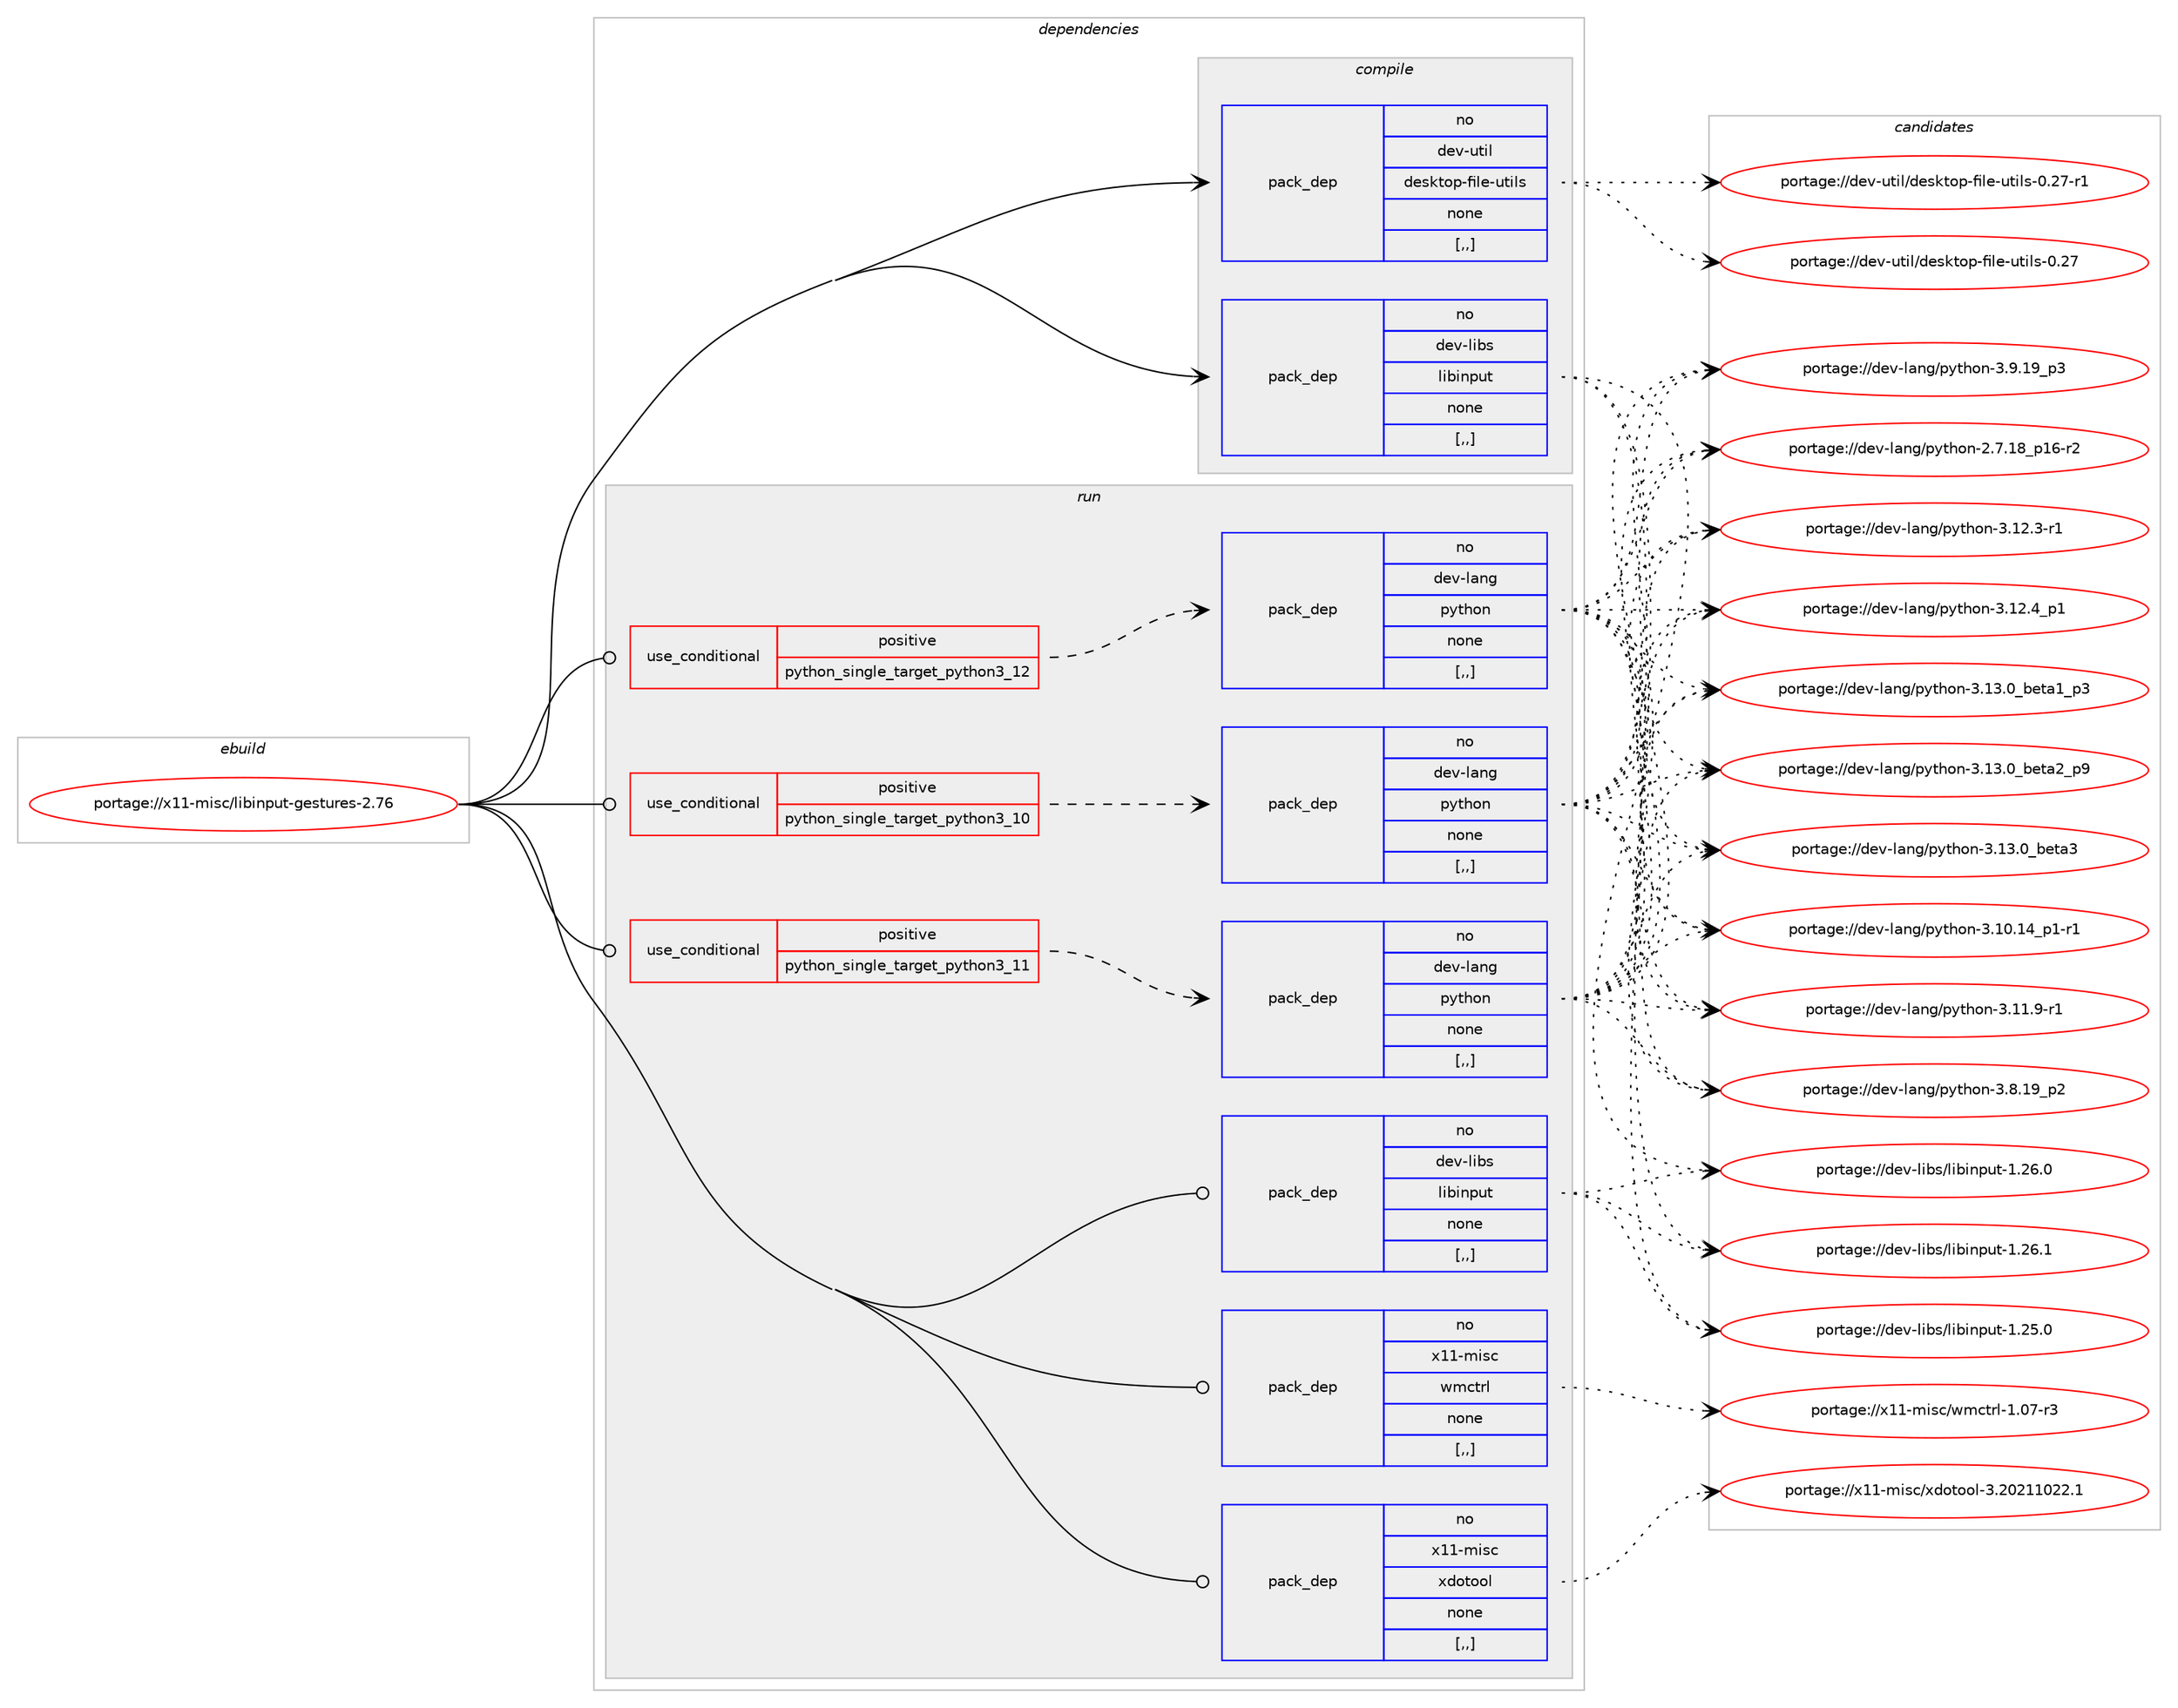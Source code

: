 digraph prolog {

# *************
# Graph options
# *************

newrank=true;
concentrate=true;
compound=true;
graph [rankdir=LR,fontname=Helvetica,fontsize=10,ranksep=1.5];#, ranksep=2.5, nodesep=0.2];
edge  [arrowhead=vee];
node  [fontname=Helvetica,fontsize=10];

# **********
# The ebuild
# **********

subgraph cluster_leftcol {
color=gray;
rank=same;
label=<<i>ebuild</i>>;
id [label="portage://x11-misc/libinput-gestures-2.76", color=red, width=4, href="../x11-misc/libinput-gestures-2.76.svg"];
}

# ****************
# The dependencies
# ****************

subgraph cluster_midcol {
color=gray;
label=<<i>dependencies</i>>;
subgraph cluster_compile {
fillcolor="#eeeeee";
style=filled;
label=<<i>compile</i>>;
subgraph pack328107 {
dependency450877 [label=<<TABLE BORDER="0" CELLBORDER="1" CELLSPACING="0" CELLPADDING="4" WIDTH="220"><TR><TD ROWSPAN="6" CELLPADDING="30">pack_dep</TD></TR><TR><TD WIDTH="110">no</TD></TR><TR><TD>dev-libs</TD></TR><TR><TD>libinput</TD></TR><TR><TD>none</TD></TR><TR><TD>[,,]</TD></TR></TABLE>>, shape=none, color=blue];
}
id:e -> dependency450877:w [weight=20,style="solid",arrowhead="vee"];
subgraph pack328108 {
dependency450878 [label=<<TABLE BORDER="0" CELLBORDER="1" CELLSPACING="0" CELLPADDING="4" WIDTH="220"><TR><TD ROWSPAN="6" CELLPADDING="30">pack_dep</TD></TR><TR><TD WIDTH="110">no</TD></TR><TR><TD>dev-util</TD></TR><TR><TD>desktop-file-utils</TD></TR><TR><TD>none</TD></TR><TR><TD>[,,]</TD></TR></TABLE>>, shape=none, color=blue];
}
id:e -> dependency450878:w [weight=20,style="solid",arrowhead="vee"];
}
subgraph cluster_compileandrun {
fillcolor="#eeeeee";
style=filled;
label=<<i>compile and run</i>>;
}
subgraph cluster_run {
fillcolor="#eeeeee";
style=filled;
label=<<i>run</i>>;
subgraph cond119460 {
dependency450879 [label=<<TABLE BORDER="0" CELLBORDER="1" CELLSPACING="0" CELLPADDING="4"><TR><TD ROWSPAN="3" CELLPADDING="10">use_conditional</TD></TR><TR><TD>positive</TD></TR><TR><TD>python_single_target_python3_10</TD></TR></TABLE>>, shape=none, color=red];
subgraph pack328109 {
dependency450880 [label=<<TABLE BORDER="0" CELLBORDER="1" CELLSPACING="0" CELLPADDING="4" WIDTH="220"><TR><TD ROWSPAN="6" CELLPADDING="30">pack_dep</TD></TR><TR><TD WIDTH="110">no</TD></TR><TR><TD>dev-lang</TD></TR><TR><TD>python</TD></TR><TR><TD>none</TD></TR><TR><TD>[,,]</TD></TR></TABLE>>, shape=none, color=blue];
}
dependency450879:e -> dependency450880:w [weight=20,style="dashed",arrowhead="vee"];
}
id:e -> dependency450879:w [weight=20,style="solid",arrowhead="odot"];
subgraph cond119461 {
dependency450881 [label=<<TABLE BORDER="0" CELLBORDER="1" CELLSPACING="0" CELLPADDING="4"><TR><TD ROWSPAN="3" CELLPADDING="10">use_conditional</TD></TR><TR><TD>positive</TD></TR><TR><TD>python_single_target_python3_11</TD></TR></TABLE>>, shape=none, color=red];
subgraph pack328110 {
dependency450882 [label=<<TABLE BORDER="0" CELLBORDER="1" CELLSPACING="0" CELLPADDING="4" WIDTH="220"><TR><TD ROWSPAN="6" CELLPADDING="30">pack_dep</TD></TR><TR><TD WIDTH="110">no</TD></TR><TR><TD>dev-lang</TD></TR><TR><TD>python</TD></TR><TR><TD>none</TD></TR><TR><TD>[,,]</TD></TR></TABLE>>, shape=none, color=blue];
}
dependency450881:e -> dependency450882:w [weight=20,style="dashed",arrowhead="vee"];
}
id:e -> dependency450881:w [weight=20,style="solid",arrowhead="odot"];
subgraph cond119462 {
dependency450883 [label=<<TABLE BORDER="0" CELLBORDER="1" CELLSPACING="0" CELLPADDING="4"><TR><TD ROWSPAN="3" CELLPADDING="10">use_conditional</TD></TR><TR><TD>positive</TD></TR><TR><TD>python_single_target_python3_12</TD></TR></TABLE>>, shape=none, color=red];
subgraph pack328111 {
dependency450884 [label=<<TABLE BORDER="0" CELLBORDER="1" CELLSPACING="0" CELLPADDING="4" WIDTH="220"><TR><TD ROWSPAN="6" CELLPADDING="30">pack_dep</TD></TR><TR><TD WIDTH="110">no</TD></TR><TR><TD>dev-lang</TD></TR><TR><TD>python</TD></TR><TR><TD>none</TD></TR><TR><TD>[,,]</TD></TR></TABLE>>, shape=none, color=blue];
}
dependency450883:e -> dependency450884:w [weight=20,style="dashed",arrowhead="vee"];
}
id:e -> dependency450883:w [weight=20,style="solid",arrowhead="odot"];
subgraph pack328112 {
dependency450885 [label=<<TABLE BORDER="0" CELLBORDER="1" CELLSPACING="0" CELLPADDING="4" WIDTH="220"><TR><TD ROWSPAN="6" CELLPADDING="30">pack_dep</TD></TR><TR><TD WIDTH="110">no</TD></TR><TR><TD>dev-libs</TD></TR><TR><TD>libinput</TD></TR><TR><TD>none</TD></TR><TR><TD>[,,]</TD></TR></TABLE>>, shape=none, color=blue];
}
id:e -> dependency450885:w [weight=20,style="solid",arrowhead="odot"];
subgraph pack328113 {
dependency450886 [label=<<TABLE BORDER="0" CELLBORDER="1" CELLSPACING="0" CELLPADDING="4" WIDTH="220"><TR><TD ROWSPAN="6" CELLPADDING="30">pack_dep</TD></TR><TR><TD WIDTH="110">no</TD></TR><TR><TD>x11-misc</TD></TR><TR><TD>wmctrl</TD></TR><TR><TD>none</TD></TR><TR><TD>[,,]</TD></TR></TABLE>>, shape=none, color=blue];
}
id:e -> dependency450886:w [weight=20,style="solid",arrowhead="odot"];
subgraph pack328114 {
dependency450887 [label=<<TABLE BORDER="0" CELLBORDER="1" CELLSPACING="0" CELLPADDING="4" WIDTH="220"><TR><TD ROWSPAN="6" CELLPADDING="30">pack_dep</TD></TR><TR><TD WIDTH="110">no</TD></TR><TR><TD>x11-misc</TD></TR><TR><TD>xdotool</TD></TR><TR><TD>none</TD></TR><TR><TD>[,,]</TD></TR></TABLE>>, shape=none, color=blue];
}
id:e -> dependency450887:w [weight=20,style="solid",arrowhead="odot"];
}
}

# **************
# The candidates
# **************

subgraph cluster_choices {
rank=same;
color=gray;
label=<<i>candidates</i>>;

subgraph choice328107 {
color=black;
nodesep=1;
choice1001011184510810598115471081059810511011211711645494650534648 [label="portage://dev-libs/libinput-1.25.0", color=red, width=4,href="../dev-libs/libinput-1.25.0.svg"];
choice1001011184510810598115471081059810511011211711645494650544648 [label="portage://dev-libs/libinput-1.26.0", color=red, width=4,href="../dev-libs/libinput-1.26.0.svg"];
choice1001011184510810598115471081059810511011211711645494650544649 [label="portage://dev-libs/libinput-1.26.1", color=red, width=4,href="../dev-libs/libinput-1.26.1.svg"];
dependency450877:e -> choice1001011184510810598115471081059810511011211711645494650534648:w [style=dotted,weight="100"];
dependency450877:e -> choice1001011184510810598115471081059810511011211711645494650544648:w [style=dotted,weight="100"];
dependency450877:e -> choice1001011184510810598115471081059810511011211711645494650544649:w [style=dotted,weight="100"];
}
subgraph choice328108 {
color=black;
nodesep=1;
choice100101118451171161051084710010111510711611111245102105108101451171161051081154548465055 [label="portage://dev-util/desktop-file-utils-0.27", color=red, width=4,href="../dev-util/desktop-file-utils-0.27.svg"];
choice1001011184511711610510847100101115107116111112451021051081014511711610510811545484650554511449 [label="portage://dev-util/desktop-file-utils-0.27-r1", color=red, width=4,href="../dev-util/desktop-file-utils-0.27-r1.svg"];
dependency450878:e -> choice100101118451171161051084710010111510711611111245102105108101451171161051081154548465055:w [style=dotted,weight="100"];
dependency450878:e -> choice1001011184511711610510847100101115107116111112451021051081014511711610510811545484650554511449:w [style=dotted,weight="100"];
}
subgraph choice328109 {
color=black;
nodesep=1;
choice100101118451089711010347112121116104111110455046554649569511249544511450 [label="portage://dev-lang/python-2.7.18_p16-r2", color=red, width=4,href="../dev-lang/python-2.7.18_p16-r2.svg"];
choice100101118451089711010347112121116104111110455146494846495295112494511449 [label="portage://dev-lang/python-3.10.14_p1-r1", color=red, width=4,href="../dev-lang/python-3.10.14_p1-r1.svg"];
choice100101118451089711010347112121116104111110455146494946574511449 [label="portage://dev-lang/python-3.11.9-r1", color=red, width=4,href="../dev-lang/python-3.11.9-r1.svg"];
choice100101118451089711010347112121116104111110455146495046514511449 [label="portage://dev-lang/python-3.12.3-r1", color=red, width=4,href="../dev-lang/python-3.12.3-r1.svg"];
choice100101118451089711010347112121116104111110455146495046529511249 [label="portage://dev-lang/python-3.12.4_p1", color=red, width=4,href="../dev-lang/python-3.12.4_p1.svg"];
choice10010111845108971101034711212111610411111045514649514648959810111697499511251 [label="portage://dev-lang/python-3.13.0_beta1_p3", color=red, width=4,href="../dev-lang/python-3.13.0_beta1_p3.svg"];
choice10010111845108971101034711212111610411111045514649514648959810111697509511257 [label="portage://dev-lang/python-3.13.0_beta2_p9", color=red, width=4,href="../dev-lang/python-3.13.0_beta2_p9.svg"];
choice1001011184510897110103471121211161041111104551464951464895981011169751 [label="portage://dev-lang/python-3.13.0_beta3", color=red, width=4,href="../dev-lang/python-3.13.0_beta3.svg"];
choice100101118451089711010347112121116104111110455146564649579511250 [label="portage://dev-lang/python-3.8.19_p2", color=red, width=4,href="../dev-lang/python-3.8.19_p2.svg"];
choice100101118451089711010347112121116104111110455146574649579511251 [label="portage://dev-lang/python-3.9.19_p3", color=red, width=4,href="../dev-lang/python-3.9.19_p3.svg"];
dependency450880:e -> choice100101118451089711010347112121116104111110455046554649569511249544511450:w [style=dotted,weight="100"];
dependency450880:e -> choice100101118451089711010347112121116104111110455146494846495295112494511449:w [style=dotted,weight="100"];
dependency450880:e -> choice100101118451089711010347112121116104111110455146494946574511449:w [style=dotted,weight="100"];
dependency450880:e -> choice100101118451089711010347112121116104111110455146495046514511449:w [style=dotted,weight="100"];
dependency450880:e -> choice100101118451089711010347112121116104111110455146495046529511249:w [style=dotted,weight="100"];
dependency450880:e -> choice10010111845108971101034711212111610411111045514649514648959810111697499511251:w [style=dotted,weight="100"];
dependency450880:e -> choice10010111845108971101034711212111610411111045514649514648959810111697509511257:w [style=dotted,weight="100"];
dependency450880:e -> choice1001011184510897110103471121211161041111104551464951464895981011169751:w [style=dotted,weight="100"];
dependency450880:e -> choice100101118451089711010347112121116104111110455146564649579511250:w [style=dotted,weight="100"];
dependency450880:e -> choice100101118451089711010347112121116104111110455146574649579511251:w [style=dotted,weight="100"];
}
subgraph choice328110 {
color=black;
nodesep=1;
choice100101118451089711010347112121116104111110455046554649569511249544511450 [label="portage://dev-lang/python-2.7.18_p16-r2", color=red, width=4,href="../dev-lang/python-2.7.18_p16-r2.svg"];
choice100101118451089711010347112121116104111110455146494846495295112494511449 [label="portage://dev-lang/python-3.10.14_p1-r1", color=red, width=4,href="../dev-lang/python-3.10.14_p1-r1.svg"];
choice100101118451089711010347112121116104111110455146494946574511449 [label="portage://dev-lang/python-3.11.9-r1", color=red, width=4,href="../dev-lang/python-3.11.9-r1.svg"];
choice100101118451089711010347112121116104111110455146495046514511449 [label="portage://dev-lang/python-3.12.3-r1", color=red, width=4,href="../dev-lang/python-3.12.3-r1.svg"];
choice100101118451089711010347112121116104111110455146495046529511249 [label="portage://dev-lang/python-3.12.4_p1", color=red, width=4,href="../dev-lang/python-3.12.4_p1.svg"];
choice10010111845108971101034711212111610411111045514649514648959810111697499511251 [label="portage://dev-lang/python-3.13.0_beta1_p3", color=red, width=4,href="../dev-lang/python-3.13.0_beta1_p3.svg"];
choice10010111845108971101034711212111610411111045514649514648959810111697509511257 [label="portage://dev-lang/python-3.13.0_beta2_p9", color=red, width=4,href="../dev-lang/python-3.13.0_beta2_p9.svg"];
choice1001011184510897110103471121211161041111104551464951464895981011169751 [label="portage://dev-lang/python-3.13.0_beta3", color=red, width=4,href="../dev-lang/python-3.13.0_beta3.svg"];
choice100101118451089711010347112121116104111110455146564649579511250 [label="portage://dev-lang/python-3.8.19_p2", color=red, width=4,href="../dev-lang/python-3.8.19_p2.svg"];
choice100101118451089711010347112121116104111110455146574649579511251 [label="portage://dev-lang/python-3.9.19_p3", color=red, width=4,href="../dev-lang/python-3.9.19_p3.svg"];
dependency450882:e -> choice100101118451089711010347112121116104111110455046554649569511249544511450:w [style=dotted,weight="100"];
dependency450882:e -> choice100101118451089711010347112121116104111110455146494846495295112494511449:w [style=dotted,weight="100"];
dependency450882:e -> choice100101118451089711010347112121116104111110455146494946574511449:w [style=dotted,weight="100"];
dependency450882:e -> choice100101118451089711010347112121116104111110455146495046514511449:w [style=dotted,weight="100"];
dependency450882:e -> choice100101118451089711010347112121116104111110455146495046529511249:w [style=dotted,weight="100"];
dependency450882:e -> choice10010111845108971101034711212111610411111045514649514648959810111697499511251:w [style=dotted,weight="100"];
dependency450882:e -> choice10010111845108971101034711212111610411111045514649514648959810111697509511257:w [style=dotted,weight="100"];
dependency450882:e -> choice1001011184510897110103471121211161041111104551464951464895981011169751:w [style=dotted,weight="100"];
dependency450882:e -> choice100101118451089711010347112121116104111110455146564649579511250:w [style=dotted,weight="100"];
dependency450882:e -> choice100101118451089711010347112121116104111110455146574649579511251:w [style=dotted,weight="100"];
}
subgraph choice328111 {
color=black;
nodesep=1;
choice100101118451089711010347112121116104111110455046554649569511249544511450 [label="portage://dev-lang/python-2.7.18_p16-r2", color=red, width=4,href="../dev-lang/python-2.7.18_p16-r2.svg"];
choice100101118451089711010347112121116104111110455146494846495295112494511449 [label="portage://dev-lang/python-3.10.14_p1-r1", color=red, width=4,href="../dev-lang/python-3.10.14_p1-r1.svg"];
choice100101118451089711010347112121116104111110455146494946574511449 [label="portage://dev-lang/python-3.11.9-r1", color=red, width=4,href="../dev-lang/python-3.11.9-r1.svg"];
choice100101118451089711010347112121116104111110455146495046514511449 [label="portage://dev-lang/python-3.12.3-r1", color=red, width=4,href="../dev-lang/python-3.12.3-r1.svg"];
choice100101118451089711010347112121116104111110455146495046529511249 [label="portage://dev-lang/python-3.12.4_p1", color=red, width=4,href="../dev-lang/python-3.12.4_p1.svg"];
choice10010111845108971101034711212111610411111045514649514648959810111697499511251 [label="portage://dev-lang/python-3.13.0_beta1_p3", color=red, width=4,href="../dev-lang/python-3.13.0_beta1_p3.svg"];
choice10010111845108971101034711212111610411111045514649514648959810111697509511257 [label="portage://dev-lang/python-3.13.0_beta2_p9", color=red, width=4,href="../dev-lang/python-3.13.0_beta2_p9.svg"];
choice1001011184510897110103471121211161041111104551464951464895981011169751 [label="portage://dev-lang/python-3.13.0_beta3", color=red, width=4,href="../dev-lang/python-3.13.0_beta3.svg"];
choice100101118451089711010347112121116104111110455146564649579511250 [label="portage://dev-lang/python-3.8.19_p2", color=red, width=4,href="../dev-lang/python-3.8.19_p2.svg"];
choice100101118451089711010347112121116104111110455146574649579511251 [label="portage://dev-lang/python-3.9.19_p3", color=red, width=4,href="../dev-lang/python-3.9.19_p3.svg"];
dependency450884:e -> choice100101118451089711010347112121116104111110455046554649569511249544511450:w [style=dotted,weight="100"];
dependency450884:e -> choice100101118451089711010347112121116104111110455146494846495295112494511449:w [style=dotted,weight="100"];
dependency450884:e -> choice100101118451089711010347112121116104111110455146494946574511449:w [style=dotted,weight="100"];
dependency450884:e -> choice100101118451089711010347112121116104111110455146495046514511449:w [style=dotted,weight="100"];
dependency450884:e -> choice100101118451089711010347112121116104111110455146495046529511249:w [style=dotted,weight="100"];
dependency450884:e -> choice10010111845108971101034711212111610411111045514649514648959810111697499511251:w [style=dotted,weight="100"];
dependency450884:e -> choice10010111845108971101034711212111610411111045514649514648959810111697509511257:w [style=dotted,weight="100"];
dependency450884:e -> choice1001011184510897110103471121211161041111104551464951464895981011169751:w [style=dotted,weight="100"];
dependency450884:e -> choice100101118451089711010347112121116104111110455146564649579511250:w [style=dotted,weight="100"];
dependency450884:e -> choice100101118451089711010347112121116104111110455146574649579511251:w [style=dotted,weight="100"];
}
subgraph choice328112 {
color=black;
nodesep=1;
choice1001011184510810598115471081059810511011211711645494650534648 [label="portage://dev-libs/libinput-1.25.0", color=red, width=4,href="../dev-libs/libinput-1.25.0.svg"];
choice1001011184510810598115471081059810511011211711645494650544648 [label="portage://dev-libs/libinput-1.26.0", color=red, width=4,href="../dev-libs/libinput-1.26.0.svg"];
choice1001011184510810598115471081059810511011211711645494650544649 [label="portage://dev-libs/libinput-1.26.1", color=red, width=4,href="../dev-libs/libinput-1.26.1.svg"];
dependency450885:e -> choice1001011184510810598115471081059810511011211711645494650534648:w [style=dotted,weight="100"];
dependency450885:e -> choice1001011184510810598115471081059810511011211711645494650544648:w [style=dotted,weight="100"];
dependency450885:e -> choice1001011184510810598115471081059810511011211711645494650544649:w [style=dotted,weight="100"];
}
subgraph choice328113 {
color=black;
nodesep=1;
choice12049494510910511599471191099911611410845494648554511451 [label="portage://x11-misc/wmctrl-1.07-r3", color=red, width=4,href="../x11-misc/wmctrl-1.07-r3.svg"];
dependency450886:e -> choice12049494510910511599471191099911611410845494648554511451:w [style=dotted,weight="100"];
}
subgraph choice328114 {
color=black;
nodesep=1;
choice120494945109105115994712010011111611111110845514650485049494850504649 [label="portage://x11-misc/xdotool-3.20211022.1", color=red, width=4,href="../x11-misc/xdotool-3.20211022.1.svg"];
dependency450887:e -> choice120494945109105115994712010011111611111110845514650485049494850504649:w [style=dotted,weight="100"];
}
}

}
